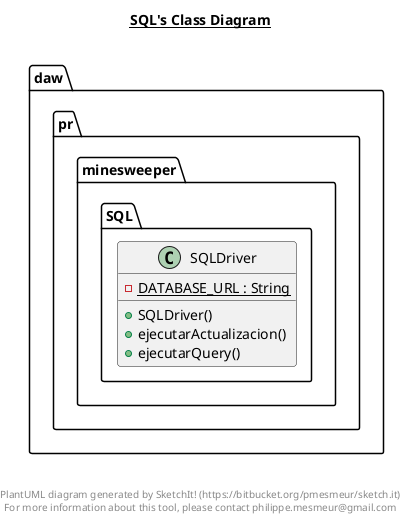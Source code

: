 @startuml

title __SQL's Class Diagram__\n

  namespace daw.pr.minesweeper {
    namespace SQL {
      class daw.pr.minesweeper.SQL.SQLDriver {
          {static} - DATABASE_URL : String
          + SQLDriver()
          + ejecutarActualizacion()
          + ejecutarQuery()
      }
    }
  }
  



right footer


PlantUML diagram generated by SketchIt! (https://bitbucket.org/pmesmeur/sketch.it)
For more information about this tool, please contact philippe.mesmeur@gmail.com
endfooter

@enduml
